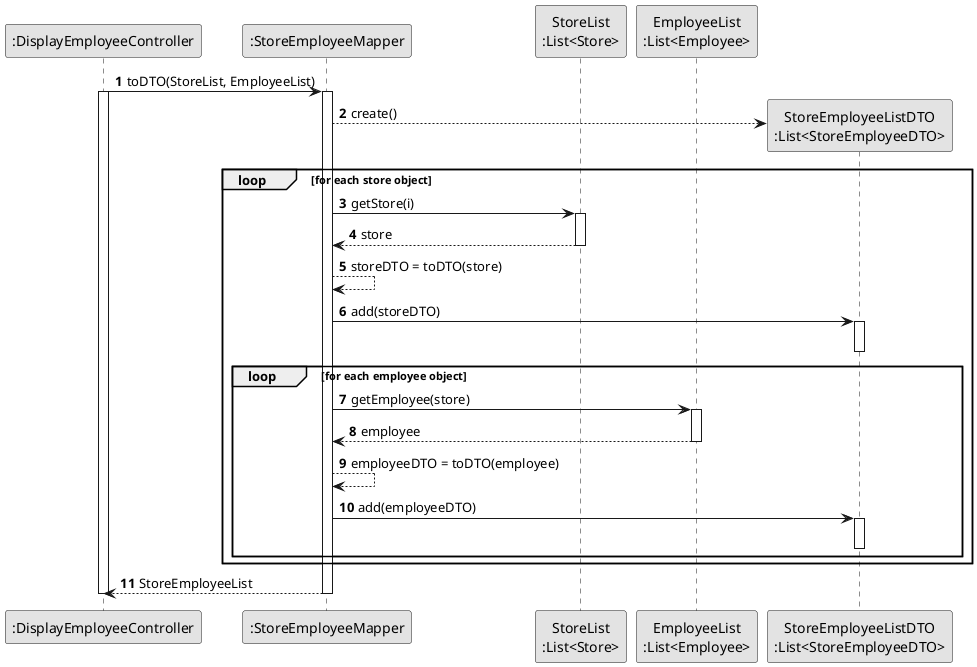 @startuml
skinparam monochrome true
skinparam packageStyle rectangle
skinparam shadowing false

autonumber

'hide footbox
participant ":DisplayEmployeeController" as DisplayEmployeeController
participant ":StoreEmployeeMapper" as StoreEmployeeMapper
participant "StoreList\n:List<Store>" as StoreList
participant "EmployeeList\n:List<Employee>" as EmployeeList
participant "StoreEmployeeListDTO\n:List<StoreEmployeeDTO>" as StoreEmployeeList

        DisplayEmployeeController -> StoreEmployeeMapper : toDTO(StoreList, EmployeeList)
        activate DisplayEmployeeController
        activate StoreEmployeeMapper

        create StoreEmployeeList
        StoreEmployeeMapper --> StoreEmployeeList** : create()

        loop for each store object
            
            StoreEmployeeMapper -> StoreList : getStore(i)
            activate StoreList
            StoreList --> StoreEmployeeMapper : store
            deactivate StoreList

            StoreEmployeeMapper --> StoreEmployeeMapper : storeDTO = toDTO(store)

            StoreEmployeeMapper -> StoreEmployeeList : add(storeDTO)
            activate StoreEmployeeList
            deactivate StoreEmployeeList

            loop for each employee object

                StoreEmployeeMapper -> EmployeeList : getEmployee(store)
                activate EmployeeList
                EmployeeList --> StoreEmployeeMapper : employee
                deactivate EmployeeList
                StoreEmployeeMapper --> StoreEmployeeMapper : employeeDTO = toDTO(employee)
                StoreEmployeeMapper -> StoreEmployeeList : add(employeeDTO)
                activate StoreEmployeeList
                deactivate StoreEmployeeList

            end

        end

        StoreEmployeeMapper --> DisplayEmployeeController : StoreEmployeeList
        deactivate StoreEmployeeMapper

deactivate DisplayEmployeeController

@enduml